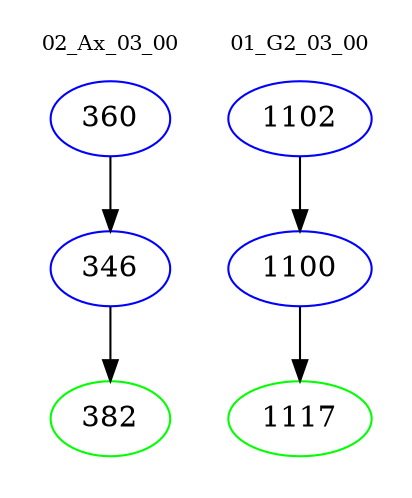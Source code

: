 digraph{
subgraph cluster_0 {
color = white
label = "02_Ax_03_00";
fontsize=10;
T0_360 [label="360", color="blue"]
T0_360 -> T0_346 [color="black"]
T0_346 [label="346", color="blue"]
T0_346 -> T0_382 [color="black"]
T0_382 [label="382", color="green"]
}
subgraph cluster_1 {
color = white
label = "01_G2_03_00";
fontsize=10;
T1_1102 [label="1102", color="blue"]
T1_1102 -> T1_1100 [color="black"]
T1_1100 [label="1100", color="blue"]
T1_1100 -> T1_1117 [color="black"]
T1_1117 [label="1117", color="green"]
}
}
